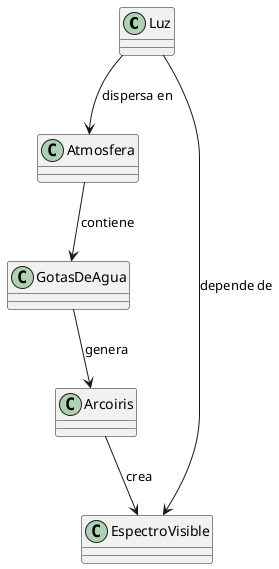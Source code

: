 @startuml
class Luz {
    
}

class Atmosfera {

} 

class GotasDeAgua {
    
}

class Arcoiris {

}

class EspectroVisible {
   
}

Luz --> Atmosfera : dispersa en
Atmosfera --> GotasDeAgua : contiene
GotasDeAgua --> Arcoiris : genera
Arcoiris --> EspectroVisible : crea
EspectroVisible <-- Luz : depende de

@enduml